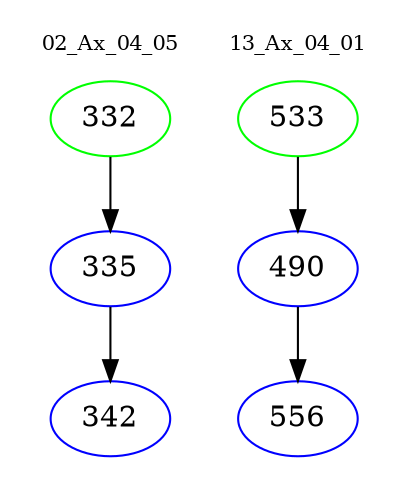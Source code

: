 digraph{
subgraph cluster_0 {
color = white
label = "02_Ax_04_05";
fontsize=10;
T0_332 [label="332", color="green"]
T0_332 -> T0_335 [color="black"]
T0_335 [label="335", color="blue"]
T0_335 -> T0_342 [color="black"]
T0_342 [label="342", color="blue"]
}
subgraph cluster_1 {
color = white
label = "13_Ax_04_01";
fontsize=10;
T1_533 [label="533", color="green"]
T1_533 -> T1_490 [color="black"]
T1_490 [label="490", color="blue"]
T1_490 -> T1_556 [color="black"]
T1_556 [label="556", color="blue"]
}
}
